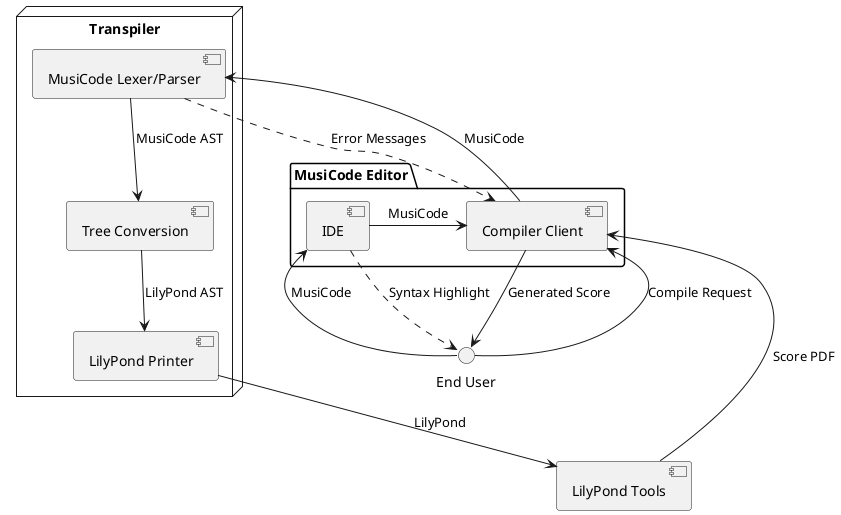 @startuml 

package "MusiCode Editor" {
    component [IDE]
    component [Compiler Client]
}
interface "End User"
node "Transpiler" {
    component [MusiCode Lexer/Parser]
    component [Tree Conversion]
    component [LilyPond Printer]
}
component [LilyPond Tools]

[End User] --> [IDE] : MusiCode
[IDE] ..> [End User] : Syntax Highlight
[IDE] -> [Compiler Client] : MusiCode
[End User] --> [Compiler Client] : Compile Request
[Compiler Client] --> [End User] : Generated Score

[Compiler Client] --> [MusiCode Lexer/Parser] : MusiCode
[MusiCode Lexer/Parser] ..> [Compiler Client] : Error Messages
[MusiCode Lexer/Parser] --> [Tree Conversion] : MusiCode AST 
[Tree Conversion] --> [LilyPond Printer] : LilyPond AST
[LilyPond Printer] --> [LilyPond Tools] : LilyPond 

[LilyPond Tools] --> [Compiler Client] : Score PDF

@enduml